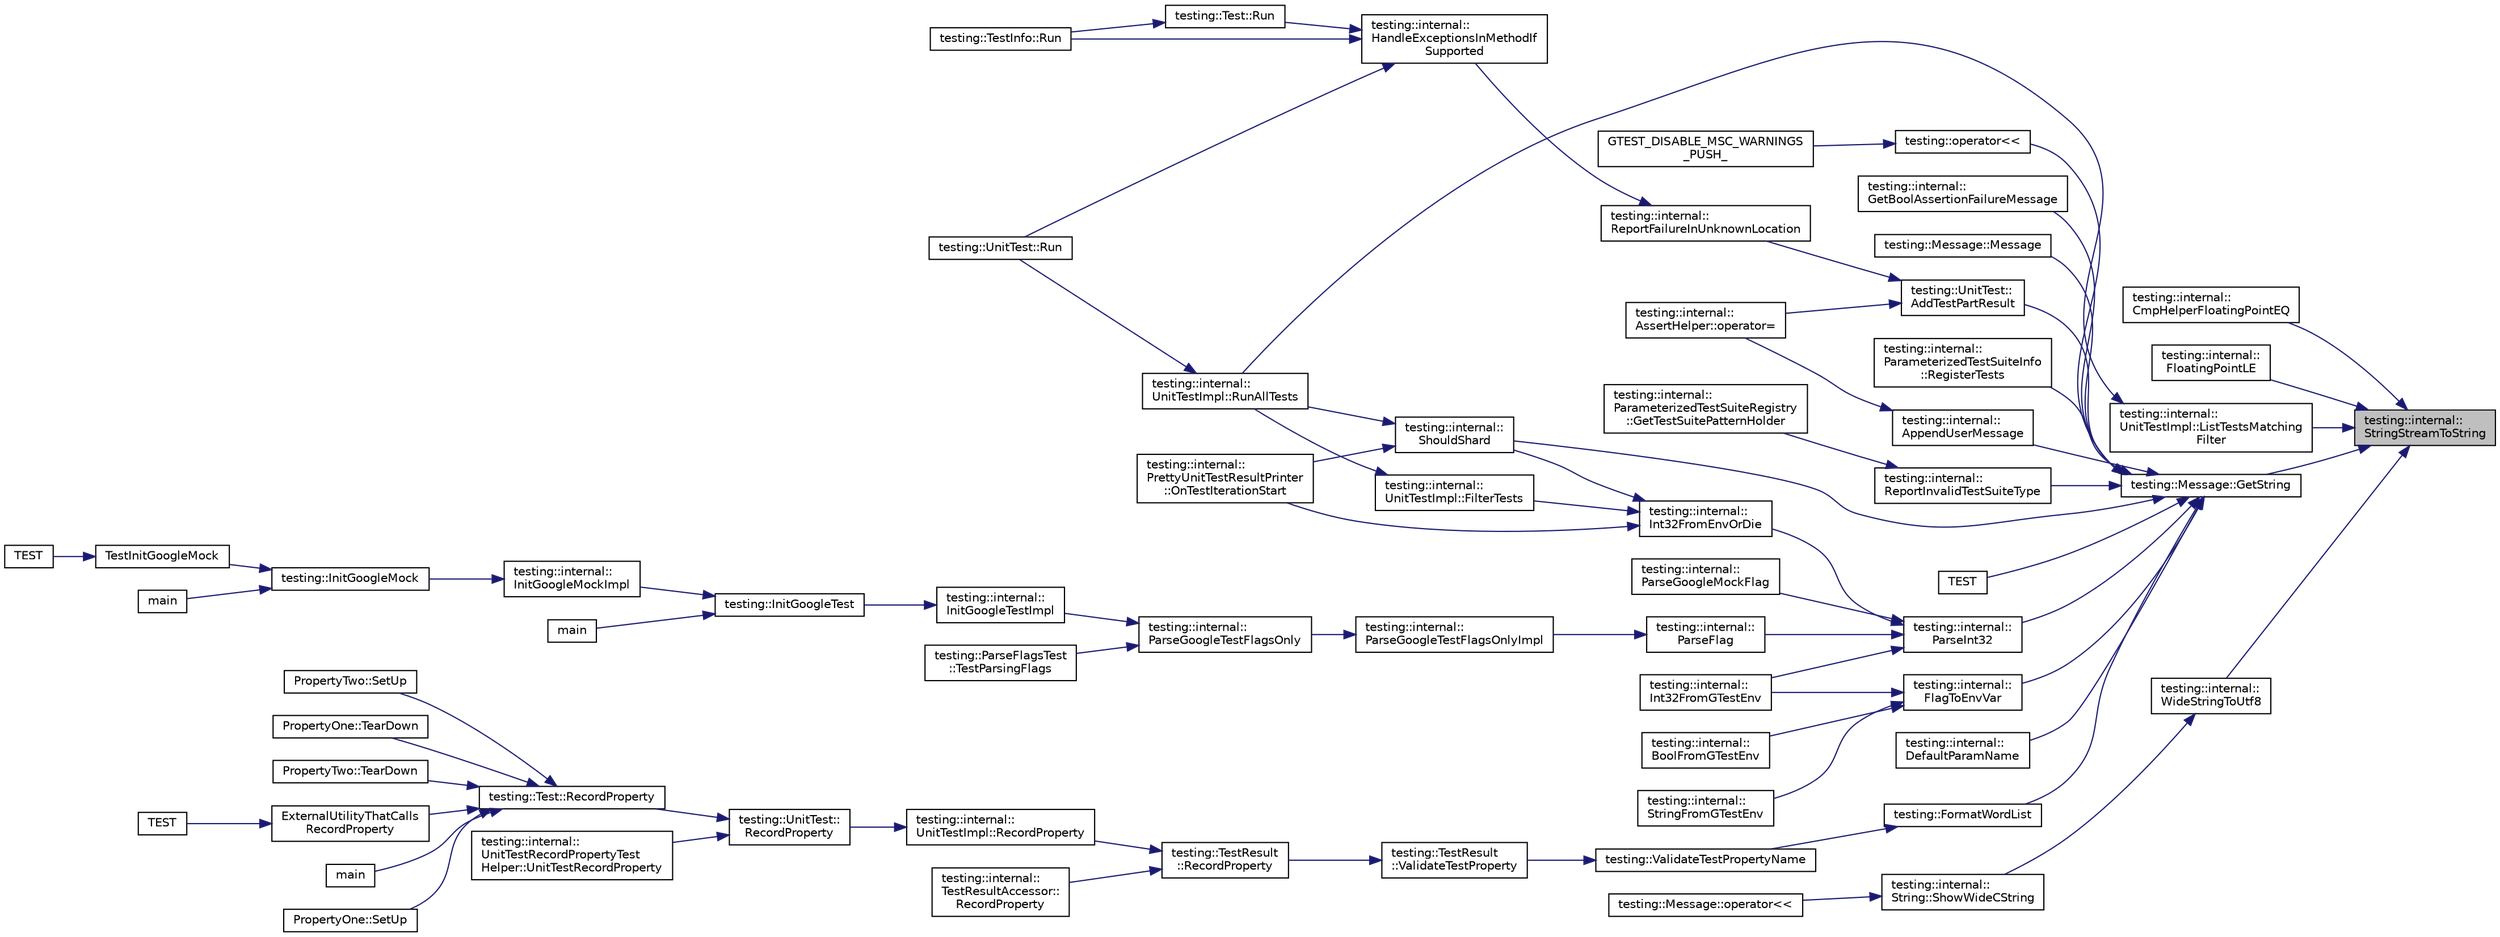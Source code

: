 digraph "testing::internal::StringStreamToString"
{
 // LATEX_PDF_SIZE
  bgcolor="transparent";
  edge [fontname="Helvetica",fontsize="10",labelfontname="Helvetica",labelfontsize="10"];
  node [fontname="Helvetica",fontsize="10",shape=record];
  rankdir="RL";
  Node1 [label="testing::internal::\lStringStreamToString",height=0.2,width=0.4,color="black", fillcolor="grey75", style="filled", fontcolor="black",tooltip=" "];
  Node1 -> Node2 [dir="back",color="midnightblue",fontsize="10",style="solid",fontname="Helvetica"];
  Node2 [label="testing::internal::\lCmpHelperFloatingPointEQ",height=0.2,width=0.4,color="black",URL="$namespacetesting_1_1internal.html#a98ce463e5dbe0c6120fa817e1f8f2944",tooltip=" "];
  Node1 -> Node3 [dir="back",color="midnightblue",fontsize="10",style="solid",fontname="Helvetica"];
  Node3 [label="testing::internal::\lFloatingPointLE",height=0.2,width=0.4,color="black",URL="$namespacetesting_1_1internal.html#a17b52b6b1f81f6dcad5cc4d12e5173a6",tooltip=" "];
  Node1 -> Node4 [dir="back",color="midnightblue",fontsize="10",style="solid",fontname="Helvetica"];
  Node4 [label="testing::Message::GetString",height=0.2,width=0.4,color="black",URL="$classtesting_1_1Message.html#a2cdc4df62bdcc9df37651a1cf527704e",tooltip=" "];
  Node4 -> Node5 [dir="back",color="midnightblue",fontsize="10",style="solid",fontname="Helvetica"];
  Node5 [label="testing::UnitTest::\lAddTestPartResult",height=0.2,width=0.4,color="black",URL="$classtesting_1_1UnitTest.html#a1d157d2e9a5c1d3405333410c6b13932",tooltip=" "];
  Node5 -> Node6 [dir="back",color="midnightblue",fontsize="10",style="solid",fontname="Helvetica"];
  Node6 [label="testing::internal::\lAssertHelper::operator=",height=0.2,width=0.4,color="black",URL="$classtesting_1_1internal_1_1AssertHelper.html#a97bf22d786131ab7baa86b97a27aeb4d",tooltip=" "];
  Node5 -> Node7 [dir="back",color="midnightblue",fontsize="10",style="solid",fontname="Helvetica"];
  Node7 [label="testing::internal::\lReportFailureInUnknownLocation",height=0.2,width=0.4,color="black",URL="$namespacetesting_1_1internal.html#a85f6ff0e40f9a5f10af66a73cf1364fa",tooltip=" "];
  Node7 -> Node8 [dir="back",color="midnightblue",fontsize="10",style="solid",fontname="Helvetica"];
  Node8 [label="testing::internal::\lHandleExceptionsInMethodIf\lSupported",height=0.2,width=0.4,color="black",URL="$namespacetesting_1_1internal.html#addb2ed165b92b74e25fe9ebe9e46b9f9",tooltip=" "];
  Node8 -> Node9 [dir="back",color="midnightblue",fontsize="10",style="solid",fontname="Helvetica"];
  Node9 [label="testing::Test::Run",height=0.2,width=0.4,color="black",URL="$classtesting_1_1Test.html#ab70d07cb03d17ccb1aedc2be66eaccff",tooltip=" "];
  Node9 -> Node10 [dir="back",color="midnightblue",fontsize="10",style="solid",fontname="Helvetica"];
  Node10 [label="testing::TestInfo::Run",height=0.2,width=0.4,color="black",URL="$classtesting_1_1TestInfo.html#ade784915e9be3a01e3a6ef509b77d6c9",tooltip=" "];
  Node8 -> Node10 [dir="back",color="midnightblue",fontsize="10",style="solid",fontname="Helvetica"];
  Node8 -> Node11 [dir="back",color="midnightblue",fontsize="10",style="solid",fontname="Helvetica"];
  Node11 [label="testing::UnitTest::Run",height=0.2,width=0.4,color="black",URL="$classtesting_1_1UnitTest.html#a2febc800536b44500565f4c423f359d3",tooltip=" "];
  Node4 -> Node12 [dir="back",color="midnightblue",fontsize="10",style="solid",fontname="Helvetica"];
  Node12 [label="testing::internal::\lAppendUserMessage",height=0.2,width=0.4,color="black",URL="$namespacetesting_1_1internal.html#ae475a090bca903bb222dd389eb189166",tooltip=" "];
  Node12 -> Node6 [dir="back",color="midnightblue",fontsize="10",style="solid",fontname="Helvetica"];
  Node4 -> Node13 [dir="back",color="midnightblue",fontsize="10",style="solid",fontname="Helvetica"];
  Node13 [label="testing::internal::\lDefaultParamName",height=0.2,width=0.4,color="black",URL="$namespacetesting_1_1internal.html#a954ec4a8a932dac7743e77e459ffefdc",tooltip=" "];
  Node4 -> Node14 [dir="back",color="midnightblue",fontsize="10",style="solid",fontname="Helvetica"];
  Node14 [label="testing::internal::\lFlagToEnvVar",height=0.2,width=0.4,color="black",URL="$namespacetesting_1_1internal.html#a7540386ecf74d7ab7e2fa6089db94682",tooltip=" "];
  Node14 -> Node15 [dir="back",color="midnightblue",fontsize="10",style="solid",fontname="Helvetica"];
  Node15 [label="testing::internal::\lBoolFromGTestEnv",height=0.2,width=0.4,color="black",URL="$namespacetesting_1_1internal.html#a67132cdce23fb71b6c38ee34ef81eb4c",tooltip=" "];
  Node14 -> Node16 [dir="back",color="midnightblue",fontsize="10",style="solid",fontname="Helvetica"];
  Node16 [label="testing::internal::\lInt32FromGTestEnv",height=0.2,width=0.4,color="black",URL="$namespacetesting_1_1internal.html#abc29596f55cd8044782da822d2358e0f",tooltip=" "];
  Node14 -> Node17 [dir="back",color="midnightblue",fontsize="10",style="solid",fontname="Helvetica"];
  Node17 [label="testing::internal::\lStringFromGTestEnv",height=0.2,width=0.4,color="black",URL="$namespacetesting_1_1internal.html#a7ed785df46a339403b0f749d3a879201",tooltip=" "];
  Node4 -> Node18 [dir="back",color="midnightblue",fontsize="10",style="solid",fontname="Helvetica"];
  Node18 [label="testing::FormatWordList",height=0.2,width=0.4,color="black",URL="$namespacetesting.html#a4354761948a5cf56fdf905418a0f78f1",tooltip=" "];
  Node18 -> Node19 [dir="back",color="midnightblue",fontsize="10",style="solid",fontname="Helvetica"];
  Node19 [label="testing::ValidateTestPropertyName",height=0.2,width=0.4,color="black",URL="$namespacetesting.html#af251394d0785f8cd18dc178d0d766b08",tooltip=" "];
  Node19 -> Node20 [dir="back",color="midnightblue",fontsize="10",style="solid",fontname="Helvetica"];
  Node20 [label="testing::TestResult\l::ValidateTestProperty",height=0.2,width=0.4,color="black",URL="$classtesting_1_1TestResult.html#a818c06cd2bfc00d6c81b0cebca044cb1",tooltip=" "];
  Node20 -> Node21 [dir="back",color="midnightblue",fontsize="10",style="solid",fontname="Helvetica"];
  Node21 [label="testing::TestResult\l::RecordProperty",height=0.2,width=0.4,color="black",URL="$classtesting_1_1TestResult.html#ac253b0fd7ea70f457e9517e415eac32d",tooltip=" "];
  Node21 -> Node22 [dir="back",color="midnightblue",fontsize="10",style="solid",fontname="Helvetica"];
  Node22 [label="testing::internal::\lUnitTestImpl::RecordProperty",height=0.2,width=0.4,color="black",URL="$classtesting_1_1internal_1_1UnitTestImpl.html#a15e4af4df167d2504decbc8fcc108a6f",tooltip=" "];
  Node22 -> Node23 [dir="back",color="midnightblue",fontsize="10",style="solid",fontname="Helvetica"];
  Node23 [label="testing::UnitTest::\lRecordProperty",height=0.2,width=0.4,color="black",URL="$classtesting_1_1UnitTest.html#a2c96a4a02c34095e07c6999e7686367f",tooltip=" "];
  Node23 -> Node24 [dir="back",color="midnightblue",fontsize="10",style="solid",fontname="Helvetica"];
  Node24 [label="testing::Test::RecordProperty",height=0.2,width=0.4,color="black",URL="$classtesting_1_1Test.html#a1559ce1c83f56993b582650c091535a7",tooltip=" "];
  Node24 -> Node25 [dir="back",color="midnightblue",fontsize="10",style="solid",fontname="Helvetica"];
  Node25 [label="ExternalUtilityThatCalls\lRecordProperty",height=0.2,width=0.4,color="black",URL="$gtest__xml__output__unittest___8cc.html#a8a5eb3769c1d7482bf69f3a03862c6a6",tooltip=" "];
  Node25 -> Node26 [dir="back",color="midnightblue",fontsize="10",style="solid",fontname="Helvetica"];
  Node26 [label="TEST",height=0.2,width=0.4,color="black",URL="$gtest__xml__output__unittest___8cc.html#abe7f5c93beecd6501a7b6ccf838f5b10",tooltip=" "];
  Node24 -> Node27 [dir="back",color="midnightblue",fontsize="10",style="solid",fontname="Helvetica"];
  Node27 [label="main",height=0.2,width=0.4,color="black",URL="$gtest__xml__output__unittest___8cc.html#a3c04138a5bfe5d72780bb7e82a18e627",tooltip=" "];
  Node24 -> Node28 [dir="back",color="midnightblue",fontsize="10",style="solid",fontname="Helvetica"];
  Node28 [label="PropertyOne::SetUp",height=0.2,width=0.4,color="black",URL="$classPropertyOne.html#a0a31b0c199b14438b9cfbd27645aa542",tooltip=" "];
  Node24 -> Node29 [dir="back",color="midnightblue",fontsize="10",style="solid",fontname="Helvetica"];
  Node29 [label="PropertyTwo::SetUp",height=0.2,width=0.4,color="black",URL="$classPropertyTwo.html#a88216ddb0ed17e58c9f974a743208fca",tooltip=" "];
  Node24 -> Node30 [dir="back",color="midnightblue",fontsize="10",style="solid",fontname="Helvetica"];
  Node30 [label="PropertyOne::TearDown",height=0.2,width=0.4,color="black",URL="$classPropertyOne.html#a0a9a054682c28e32d6b3007e966a1aaf",tooltip=" "];
  Node24 -> Node31 [dir="back",color="midnightblue",fontsize="10",style="solid",fontname="Helvetica"];
  Node31 [label="PropertyTwo::TearDown",height=0.2,width=0.4,color="black",URL="$classPropertyTwo.html#a8c2b36ef29249c5654f13bf8f504236a",tooltip=" "];
  Node23 -> Node32 [dir="back",color="midnightblue",fontsize="10",style="solid",fontname="Helvetica"];
  Node32 [label="testing::internal::\lUnitTestRecordPropertyTest\lHelper::UnitTestRecordProperty",height=0.2,width=0.4,color="black",URL="$classtesting_1_1internal_1_1UnitTestRecordPropertyTestHelper.html#a9c5432d080faf13a1db6baff0a2944f4",tooltip=" "];
  Node21 -> Node33 [dir="back",color="midnightblue",fontsize="10",style="solid",fontname="Helvetica"];
  Node33 [label="testing::internal::\lTestResultAccessor::\lRecordProperty",height=0.2,width=0.4,color="black",URL="$classtesting_1_1internal_1_1TestResultAccessor.html#abcc4b32d1b201eeef92f0ec0ae161cf9",tooltip=" "];
  Node4 -> Node34 [dir="back",color="midnightblue",fontsize="10",style="solid",fontname="Helvetica"];
  Node34 [label="testing::internal::\lGetBoolAssertionFailureMessage",height=0.2,width=0.4,color="black",URL="$namespacetesting_1_1internal.html#a5fd6e5dc9eb20ab3c3a80e24d89dfac6",tooltip=" "];
  Node4 -> Node35 [dir="back",color="midnightblue",fontsize="10",style="solid",fontname="Helvetica"];
  Node35 [label="testing::Message::Message",height=0.2,width=0.4,color="black",URL="$classtesting_1_1Message.html#ac126e24804817a053bebba0920d94a11",tooltip=" "];
  Node4 -> Node36 [dir="back",color="midnightblue",fontsize="10",style="solid",fontname="Helvetica"];
  Node36 [label="testing::operator\<\<",height=0.2,width=0.4,color="black",URL="$namespacetesting.html#a7b802e532fd68749765cb7dc156130db",tooltip=" "];
  Node36 -> Node37 [dir="back",color="midnightblue",fontsize="10",style="solid",fontname="Helvetica"];
  Node37 [label="GTEST_DISABLE_MSC_WARNINGS\l_PUSH_",height=0.2,width=0.4,color="black",URL="$gtest-assertion-result_8h.html#a88f79832f9d045112a76e9da8611cc13",tooltip=" "];
  Node4 -> Node38 [dir="back",color="midnightblue",fontsize="10",style="solid",fontname="Helvetica"];
  Node38 [label="testing::internal::\lParseInt32",height=0.2,width=0.4,color="black",URL="$namespacetesting_1_1internal.html#a4d891c6743bbc5c44b6ce06d7417926c",tooltip=" "];
  Node38 -> Node39 [dir="back",color="midnightblue",fontsize="10",style="solid",fontname="Helvetica"];
  Node39 [label="testing::internal::\lInt32FromEnvOrDie",height=0.2,width=0.4,color="black",URL="$namespacetesting_1_1internal.html#aa4429a43615dd8c575e1456a30844af8",tooltip=" "];
  Node39 -> Node40 [dir="back",color="midnightblue",fontsize="10",style="solid",fontname="Helvetica"];
  Node40 [label="testing::internal::\lUnitTestImpl::FilterTests",height=0.2,width=0.4,color="black",URL="$classtesting_1_1internal_1_1UnitTestImpl.html#abd47e447f0c2557ed528db0350671bed",tooltip=" "];
  Node40 -> Node41 [dir="back",color="midnightblue",fontsize="10",style="solid",fontname="Helvetica"];
  Node41 [label="testing::internal::\lUnitTestImpl::RunAllTests",height=0.2,width=0.4,color="black",URL="$classtesting_1_1internal_1_1UnitTestImpl.html#a1fb6be9971f4768c4136a05aa9e7e375",tooltip=" "];
  Node41 -> Node11 [dir="back",color="midnightblue",fontsize="10",style="solid",fontname="Helvetica"];
  Node39 -> Node42 [dir="back",color="midnightblue",fontsize="10",style="solid",fontname="Helvetica"];
  Node42 [label="testing::internal::\lPrettyUnitTestResultPrinter\l::OnTestIterationStart",height=0.2,width=0.4,color="black",URL="$classtesting_1_1internal_1_1PrettyUnitTestResultPrinter.html#a0e7e8909452ef92aaf02f4cffde5ee28",tooltip=" "];
  Node39 -> Node43 [dir="back",color="midnightblue",fontsize="10",style="solid",fontname="Helvetica"];
  Node43 [label="testing::internal::\lShouldShard",height=0.2,width=0.4,color="black",URL="$namespacetesting_1_1internal.html#a0fe41657b1d1ab7ec4e37ec07403ee6c",tooltip=" "];
  Node43 -> Node42 [dir="back",color="midnightblue",fontsize="10",style="solid",fontname="Helvetica"];
  Node43 -> Node41 [dir="back",color="midnightblue",fontsize="10",style="solid",fontname="Helvetica"];
  Node38 -> Node16 [dir="back",color="midnightblue",fontsize="10",style="solid",fontname="Helvetica"];
  Node38 -> Node44 [dir="back",color="midnightblue",fontsize="10",style="solid",fontname="Helvetica"];
  Node44 [label="testing::internal::\lParseFlag",height=0.2,width=0.4,color="black",URL="$namespacetesting_1_1internal.html#a7cbe05205de4dec33f171586914023a3",tooltip=" "];
  Node44 -> Node45 [dir="back",color="midnightblue",fontsize="10",style="solid",fontname="Helvetica"];
  Node45 [label="testing::internal::\lParseGoogleTestFlagsOnlyImpl",height=0.2,width=0.4,color="black",URL="$namespacetesting_1_1internal.html#ae4c46ce8c3d016848fff52cc5133f2ac",tooltip=" "];
  Node45 -> Node46 [dir="back",color="midnightblue",fontsize="10",style="solid",fontname="Helvetica"];
  Node46 [label="testing::internal::\lParseGoogleTestFlagsOnly",height=0.2,width=0.4,color="black",URL="$namespacetesting_1_1internal.html#a472880afbcc592a41e3d623e2dec8412",tooltip=" "];
  Node46 -> Node47 [dir="back",color="midnightblue",fontsize="10",style="solid",fontname="Helvetica"];
  Node47 [label="testing::internal::\lInitGoogleTestImpl",height=0.2,width=0.4,color="black",URL="$namespacetesting_1_1internal.html#ac3c6fa93391768aa91c6238b31aaeeb5",tooltip=" "];
  Node47 -> Node48 [dir="back",color="midnightblue",fontsize="10",style="solid",fontname="Helvetica"];
  Node48 [label="testing::InitGoogleTest",height=0.2,width=0.4,color="black",URL="$namespacetesting.html#afd726ae08c9bd16dc52f78c822d9946b",tooltip=" "];
  Node48 -> Node49 [dir="back",color="midnightblue",fontsize="10",style="solid",fontname="Helvetica"];
  Node49 [label="testing::internal::\lInitGoogleMockImpl",height=0.2,width=0.4,color="black",URL="$namespacetesting_1_1internal.html#a3823844199df88af9493026031cf7744",tooltip=" "];
  Node49 -> Node50 [dir="back",color="midnightblue",fontsize="10",style="solid",fontname="Helvetica"];
  Node50 [label="testing::InitGoogleMock",height=0.2,width=0.4,color="black",URL="$namespacetesting.html#a32b1c6db9ba5133ccabfa67616b3c041",tooltip=" "];
  Node50 -> Node51 [dir="back",color="midnightblue",fontsize="10",style="solid",fontname="Helvetica"];
  Node51 [label="main",height=0.2,width=0.4,color="black",URL="$gmock__main_8cc.html#a7f83bdc516d2cb86e20235d94ddf055a",tooltip=" "];
  Node50 -> Node52 [dir="back",color="midnightblue",fontsize="10",style="solid",fontname="Helvetica"];
  Node52 [label="TestInitGoogleMock",height=0.2,width=0.4,color="black",URL="$gmock__test_8cc.html#ac9c8ae8722c330d47f75dee43fb8ab78",tooltip=" "];
  Node52 -> Node53 [dir="back",color="midnightblue",fontsize="10",style="solid",fontname="Helvetica"];
  Node53 [label="TEST",height=0.2,width=0.4,color="black",URL="$gmock__test_8cc.html#a7c86c6c98b72e903135c1b01370a13f3",tooltip=" "];
  Node48 -> Node54 [dir="back",color="midnightblue",fontsize="10",style="solid",fontname="Helvetica"];
  Node54 [label="main",height=0.2,width=0.4,color="black",URL="$test_2main_8cpp.html#a3c04138a5bfe5d72780bb7e82a18e627",tooltip=" "];
  Node46 -> Node55 [dir="back",color="midnightblue",fontsize="10",style="solid",fontname="Helvetica"];
  Node55 [label="testing::ParseFlagsTest\l::TestParsingFlags",height=0.2,width=0.4,color="black",URL="$classtesting_1_1ParseFlagsTest.html#ad769e5f5a71939c3a9ad853b415fa9d2",tooltip=" "];
  Node38 -> Node56 [dir="back",color="midnightblue",fontsize="10",style="solid",fontname="Helvetica"];
  Node56 [label="testing::internal::\lParseGoogleMockFlag",height=0.2,width=0.4,color="black",URL="$namespacetesting_1_1internal.html#ad5aa39fc2284332f6e7d45e0f9a0ea37",tooltip=" "];
  Node4 -> Node57 [dir="back",color="midnightblue",fontsize="10",style="solid",fontname="Helvetica"];
  Node57 [label="testing::internal::\lParameterizedTestSuiteInfo\l::RegisterTests",height=0.2,width=0.4,color="black",URL="$classtesting_1_1internal_1_1ParameterizedTestSuiteInfo.html#a8c0af866d3c291a63d3f4581ccd452d1",tooltip=" "];
  Node4 -> Node58 [dir="back",color="midnightblue",fontsize="10",style="solid",fontname="Helvetica"];
  Node58 [label="testing::internal::\lReportInvalidTestSuiteType",height=0.2,width=0.4,color="black",URL="$namespacetesting_1_1internal.html#abbc0c3f8d5ee67a39d26167138effbe8",tooltip=" "];
  Node58 -> Node59 [dir="back",color="midnightblue",fontsize="10",style="solid",fontname="Helvetica"];
  Node59 [label="testing::internal::\lParameterizedTestSuiteRegistry\l::GetTestSuitePatternHolder",height=0.2,width=0.4,color="black",URL="$classtesting_1_1internal_1_1ParameterizedTestSuiteRegistry.html#a89ef6dd228f4188e1928513e860580d0",tooltip=" "];
  Node4 -> Node43 [dir="back",color="midnightblue",fontsize="10",style="solid",fontname="Helvetica"];
  Node4 -> Node60 [dir="back",color="midnightblue",fontsize="10",style="solid",fontname="Helvetica"];
  Node60 [label="TEST",height=0.2,width=0.4,color="black",URL="$gtest__unittest_8cc.html#a3cfb4c4e94683c4677706c53ab52fb8e",tooltip=" "];
  Node1 -> Node61 [dir="back",color="midnightblue",fontsize="10",style="solid",fontname="Helvetica"];
  Node61 [label="testing::internal::\lUnitTestImpl::ListTestsMatching\lFilter",height=0.2,width=0.4,color="black",URL="$classtesting_1_1internal_1_1UnitTestImpl.html#ad2cfedef41d3d29aad23c2c64214e6f3",tooltip=" "];
  Node61 -> Node41 [dir="back",color="midnightblue",fontsize="10",style="solid",fontname="Helvetica"];
  Node1 -> Node62 [dir="back",color="midnightblue",fontsize="10",style="solid",fontname="Helvetica"];
  Node62 [label="testing::internal::\lWideStringToUtf8",height=0.2,width=0.4,color="black",URL="$namespacetesting_1_1internal.html#a05b8c86ff38243f34d8f839a0eadefb1",tooltip=" "];
  Node62 -> Node63 [dir="back",color="midnightblue",fontsize="10",style="solid",fontname="Helvetica"];
  Node63 [label="testing::internal::\lString::ShowWideCString",height=0.2,width=0.4,color="black",URL="$classtesting_1_1internal_1_1String.html#aaf7e376ff580677ea4954d5913d5b917",tooltip=" "];
  Node63 -> Node64 [dir="back",color="midnightblue",fontsize="10",style="solid",fontname="Helvetica"];
  Node64 [label="testing::Message::operator\<\<",height=0.2,width=0.4,color="black",URL="$classtesting_1_1Message.html#ac0db9c22535b28bc863bfd0a1fdf7e14",tooltip=" "];
}
